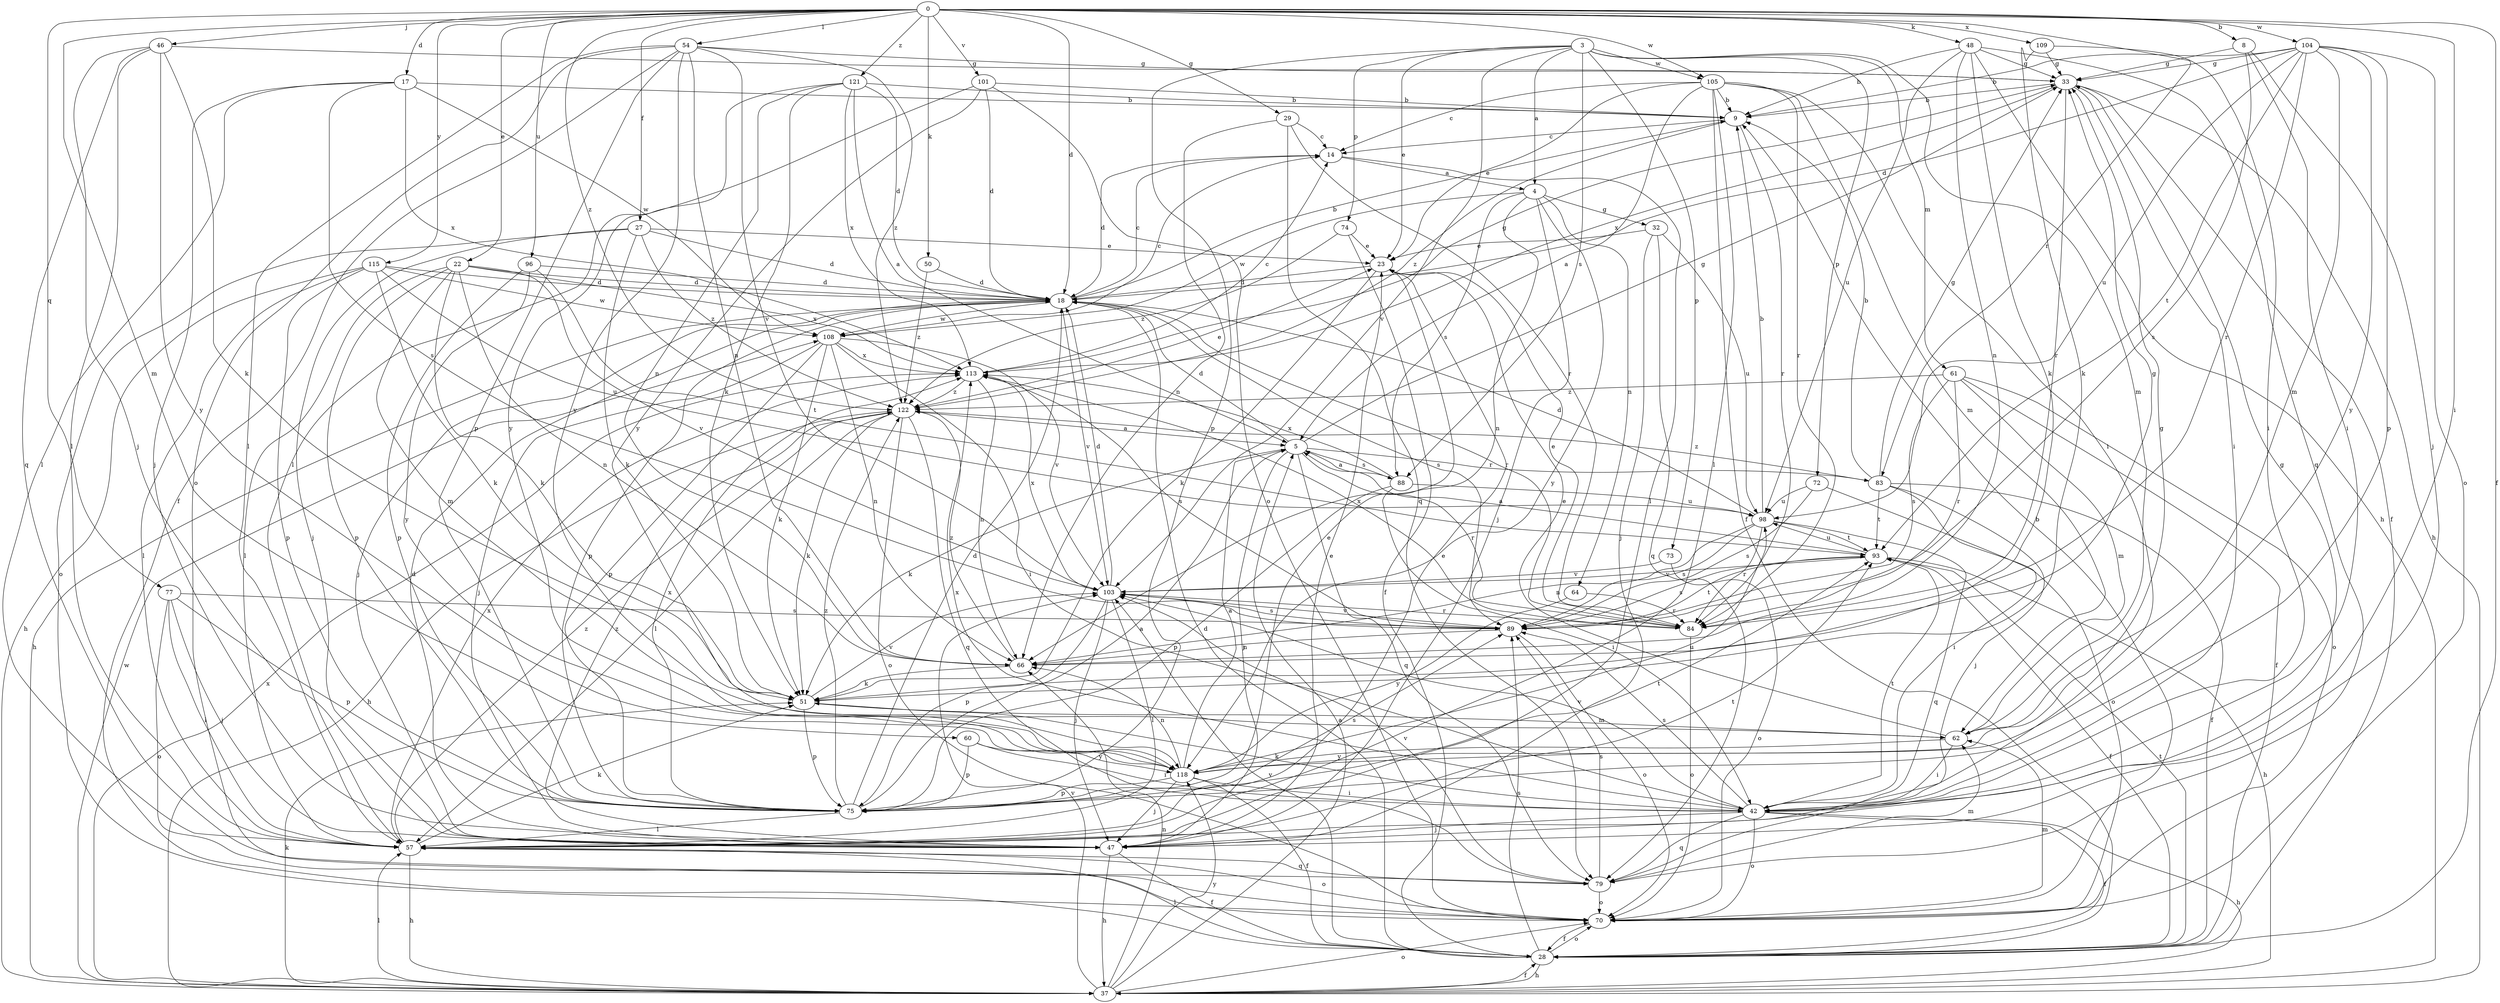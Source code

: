 strict digraph  {
0;
3;
4;
5;
8;
9;
14;
17;
18;
22;
23;
27;
28;
29;
32;
33;
37;
42;
46;
47;
48;
50;
51;
54;
57;
60;
61;
62;
64;
66;
70;
72;
73;
74;
75;
77;
79;
83;
84;
88;
89;
93;
96;
98;
101;
103;
104;
105;
108;
109;
113;
115;
118;
121;
122;
0 -> 8  [label=b];
0 -> 17  [label=d];
0 -> 18  [label=d];
0 -> 22  [label=e];
0 -> 27  [label=f];
0 -> 28  [label=f];
0 -> 29  [label=g];
0 -> 42  [label=i];
0 -> 46  [label=j];
0 -> 48  [label=k];
0 -> 50  [label=k];
0 -> 54  [label=l];
0 -> 60  [label=m];
0 -> 77  [label=q];
0 -> 83  [label=r];
0 -> 96  [label=u];
0 -> 101  [label=v];
0 -> 104  [label=w];
0 -> 105  [label=w];
0 -> 109  [label=x];
0 -> 115  [label=y];
0 -> 121  [label=z];
0 -> 122  [label=z];
3 -> 4  [label=a];
3 -> 23  [label=e];
3 -> 61  [label=m];
3 -> 62  [label=m];
3 -> 72  [label=p];
3 -> 73  [label=p];
3 -> 74  [label=p];
3 -> 75  [label=p];
3 -> 88  [label=s];
3 -> 103  [label=v];
3 -> 105  [label=w];
4 -> 32  [label=g];
4 -> 47  [label=j];
4 -> 64  [label=n];
4 -> 66  [label=n];
4 -> 88  [label=s];
4 -> 108  [label=w];
4 -> 118  [label=y];
5 -> 18  [label=d];
5 -> 33  [label=g];
5 -> 47  [label=j];
5 -> 51  [label=k];
5 -> 79  [label=q];
5 -> 83  [label=r];
5 -> 84  [label=r];
5 -> 88  [label=s];
8 -> 33  [label=g];
8 -> 42  [label=i];
8 -> 47  [label=j];
8 -> 89  [label=s];
9 -> 14  [label=c];
9 -> 84  [label=r];
9 -> 122  [label=z];
14 -> 4  [label=a];
14 -> 18  [label=d];
14 -> 57  [label=l];
17 -> 9  [label=b];
17 -> 47  [label=j];
17 -> 57  [label=l];
17 -> 89  [label=s];
17 -> 108  [label=w];
17 -> 113  [label=x];
18 -> 9  [label=b];
18 -> 14  [label=c];
18 -> 37  [label=h];
18 -> 47  [label=j];
18 -> 75  [label=p];
18 -> 84  [label=r];
18 -> 89  [label=s];
18 -> 103  [label=v];
18 -> 108  [label=w];
22 -> 18  [label=d];
22 -> 51  [label=k];
22 -> 57  [label=l];
22 -> 62  [label=m];
22 -> 66  [label=n];
22 -> 75  [label=p];
22 -> 103  [label=v];
22 -> 113  [label=x];
23 -> 18  [label=d];
23 -> 51  [label=k];
27 -> 18  [label=d];
27 -> 23  [label=e];
27 -> 47  [label=j];
27 -> 51  [label=k];
27 -> 70  [label=o];
27 -> 122  [label=z];
28 -> 18  [label=d];
28 -> 37  [label=h];
28 -> 57  [label=l];
28 -> 70  [label=o];
28 -> 89  [label=s];
28 -> 93  [label=t];
28 -> 103  [label=v];
29 -> 14  [label=c];
29 -> 66  [label=n];
29 -> 79  [label=q];
29 -> 84  [label=r];
32 -> 23  [label=e];
32 -> 47  [label=j];
32 -> 79  [label=q];
32 -> 98  [label=u];
33 -> 9  [label=b];
33 -> 28  [label=f];
33 -> 37  [label=h];
33 -> 42  [label=i];
33 -> 84  [label=r];
33 -> 113  [label=x];
37 -> 5  [label=a];
37 -> 28  [label=f];
37 -> 51  [label=k];
37 -> 57  [label=l];
37 -> 66  [label=n];
37 -> 70  [label=o];
37 -> 103  [label=v];
37 -> 108  [label=w];
37 -> 113  [label=x];
37 -> 118  [label=y];
42 -> 28  [label=f];
42 -> 37  [label=h];
42 -> 47  [label=j];
42 -> 51  [label=k];
42 -> 70  [label=o];
42 -> 79  [label=q];
42 -> 89  [label=s];
42 -> 93  [label=t];
42 -> 103  [label=v];
42 -> 113  [label=x];
46 -> 33  [label=g];
46 -> 47  [label=j];
46 -> 51  [label=k];
46 -> 57  [label=l];
46 -> 79  [label=q];
46 -> 118  [label=y];
47 -> 18  [label=d];
47 -> 23  [label=e];
47 -> 28  [label=f];
47 -> 37  [label=h];
47 -> 122  [label=z];
48 -> 9  [label=b];
48 -> 33  [label=g];
48 -> 37  [label=h];
48 -> 51  [label=k];
48 -> 66  [label=n];
48 -> 79  [label=q];
48 -> 98  [label=u];
50 -> 18  [label=d];
50 -> 122  [label=z];
51 -> 62  [label=m];
51 -> 75  [label=p];
51 -> 103  [label=v];
54 -> 28  [label=f];
54 -> 33  [label=g];
54 -> 57  [label=l];
54 -> 66  [label=n];
54 -> 70  [label=o];
54 -> 75  [label=p];
54 -> 103  [label=v];
54 -> 118  [label=y];
54 -> 122  [label=z];
57 -> 23  [label=e];
57 -> 33  [label=g];
57 -> 37  [label=h];
57 -> 51  [label=k];
57 -> 70  [label=o];
57 -> 79  [label=q];
57 -> 93  [label=t];
57 -> 113  [label=x];
57 -> 122  [label=z];
60 -> 42  [label=i];
60 -> 75  [label=p];
60 -> 118  [label=y];
61 -> 28  [label=f];
61 -> 62  [label=m];
61 -> 70  [label=o];
61 -> 84  [label=r];
61 -> 89  [label=s];
61 -> 122  [label=z];
62 -> 23  [label=e];
62 -> 42  [label=i];
62 -> 118  [label=y];
64 -> 84  [label=r];
64 -> 118  [label=y];
66 -> 33  [label=g];
66 -> 51  [label=k];
66 -> 122  [label=z];
70 -> 9  [label=b];
70 -> 28  [label=f];
70 -> 62  [label=m];
72 -> 70  [label=o];
72 -> 89  [label=s];
72 -> 98  [label=u];
73 -> 70  [label=o];
73 -> 103  [label=v];
74 -> 23  [label=e];
74 -> 28  [label=f];
74 -> 122  [label=z];
75 -> 5  [label=a];
75 -> 18  [label=d];
75 -> 23  [label=e];
75 -> 57  [label=l];
75 -> 89  [label=s];
75 -> 93  [label=t];
75 -> 113  [label=x];
75 -> 122  [label=z];
77 -> 47  [label=j];
77 -> 57  [label=l];
77 -> 70  [label=o];
77 -> 75  [label=p];
77 -> 89  [label=s];
79 -> 62  [label=m];
79 -> 70  [label=o];
79 -> 89  [label=s];
79 -> 103  [label=v];
83 -> 9  [label=b];
83 -> 28  [label=f];
83 -> 33  [label=g];
83 -> 42  [label=i];
83 -> 47  [label=j];
83 -> 93  [label=t];
83 -> 122  [label=z];
84 -> 23  [label=e];
84 -> 70  [label=o];
84 -> 113  [label=x];
88 -> 5  [label=a];
88 -> 42  [label=i];
88 -> 75  [label=p];
88 -> 98  [label=u];
88 -> 113  [label=x];
89 -> 66  [label=n];
89 -> 70  [label=o];
89 -> 93  [label=t];
89 -> 103  [label=v];
93 -> 5  [label=a];
93 -> 28  [label=f];
93 -> 37  [label=h];
93 -> 89  [label=s];
93 -> 98  [label=u];
93 -> 103  [label=v];
96 -> 18  [label=d];
96 -> 75  [label=p];
96 -> 93  [label=t];
96 -> 118  [label=y];
98 -> 9  [label=b];
98 -> 18  [label=d];
98 -> 66  [label=n];
98 -> 79  [label=q];
98 -> 84  [label=r];
98 -> 89  [label=s];
98 -> 93  [label=t];
101 -> 9  [label=b];
101 -> 18  [label=d];
101 -> 57  [label=l];
101 -> 70  [label=o];
101 -> 118  [label=y];
103 -> 18  [label=d];
103 -> 47  [label=j];
103 -> 57  [label=l];
103 -> 75  [label=p];
103 -> 84  [label=r];
103 -> 89  [label=s];
103 -> 113  [label=x];
104 -> 9  [label=b];
104 -> 18  [label=d];
104 -> 33  [label=g];
104 -> 62  [label=m];
104 -> 70  [label=o];
104 -> 75  [label=p];
104 -> 84  [label=r];
104 -> 93  [label=t];
104 -> 98  [label=u];
104 -> 118  [label=y];
105 -> 5  [label=a];
105 -> 9  [label=b];
105 -> 14  [label=c];
105 -> 23  [label=e];
105 -> 28  [label=f];
105 -> 42  [label=i];
105 -> 57  [label=l];
105 -> 62  [label=m];
105 -> 84  [label=r];
108 -> 14  [label=c];
108 -> 42  [label=i];
108 -> 47  [label=j];
108 -> 51  [label=k];
108 -> 66  [label=n];
108 -> 75  [label=p];
108 -> 103  [label=v];
108 -> 113  [label=x];
109 -> 33  [label=g];
109 -> 42  [label=i];
109 -> 51  [label=k];
113 -> 14  [label=c];
113 -> 33  [label=g];
113 -> 66  [label=n];
113 -> 89  [label=s];
113 -> 122  [label=z];
115 -> 18  [label=d];
115 -> 37  [label=h];
115 -> 51  [label=k];
115 -> 57  [label=l];
115 -> 75  [label=p];
115 -> 98  [label=u];
115 -> 108  [label=w];
118 -> 5  [label=a];
118 -> 28  [label=f];
118 -> 33  [label=g];
118 -> 42  [label=i];
118 -> 47  [label=j];
118 -> 66  [label=n];
118 -> 75  [label=p];
118 -> 98  [label=u];
121 -> 5  [label=a];
121 -> 9  [label=b];
121 -> 18  [label=d];
121 -> 51  [label=k];
121 -> 66  [label=n];
121 -> 113  [label=x];
121 -> 118  [label=y];
122 -> 5  [label=a];
122 -> 23  [label=e];
122 -> 37  [label=h];
122 -> 51  [label=k];
122 -> 57  [label=l];
122 -> 70  [label=o];
122 -> 79  [label=q];
}
